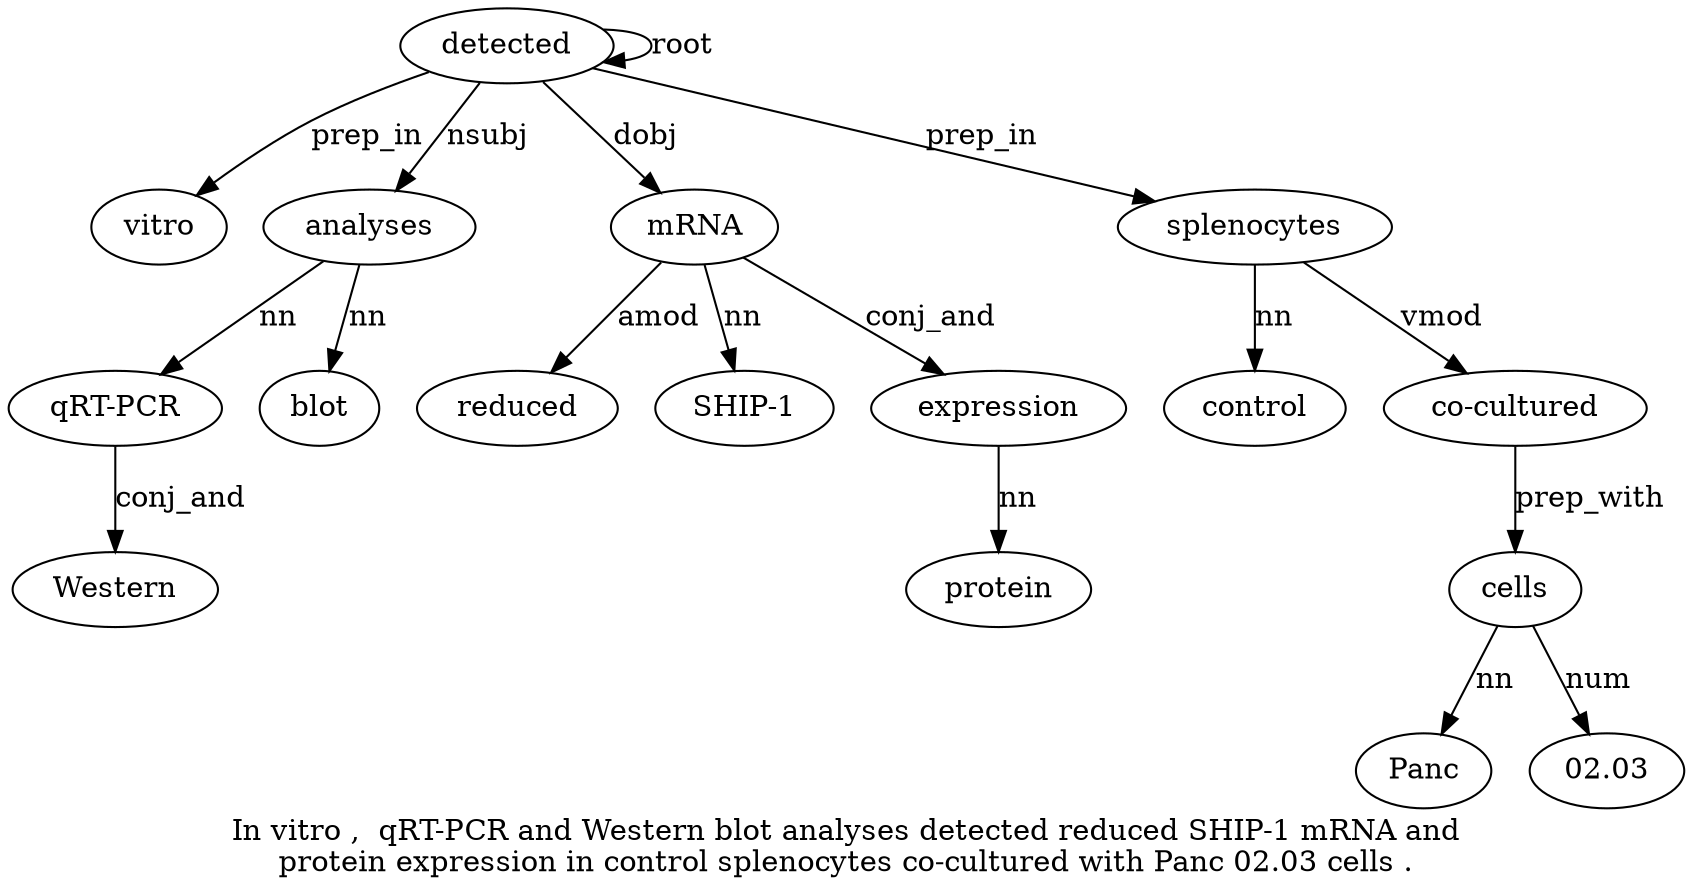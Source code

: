 digraph "In vitro ,  qRT-PCR and Western blot analyses detected reduced SHIP-1 mRNA and protein expression in control splenocytes co-cultured with Panc 02.03 cells ." {
label="In vitro ,  qRT-PCR and Western blot analyses detected reduced SHIP-1 mRNA and
protein expression in control splenocytes co-cultured with Panc 02.03 cells .";
detected9 [style=filled, fillcolor=white, label=detected];
vitro2 [style=filled, fillcolor=white, label=vitro];
detected9 -> vitro2  [label=prep_in];
analyses8 [style=filled, fillcolor=white, label=analyses];
"qRT-PCR4" [style=filled, fillcolor=white, label="qRT-PCR"];
analyses8 -> "qRT-PCR4"  [label=nn];
Western6 [style=filled, fillcolor=white, label=Western];
"qRT-PCR4" -> Western6  [label=conj_and];
blot7 [style=filled, fillcolor=white, label=blot];
analyses8 -> blot7  [label=nn];
detected9 -> analyses8  [label=nsubj];
detected9 -> detected9  [label=root];
mRNA12 [style=filled, fillcolor=white, label=mRNA];
reduced10 [style=filled, fillcolor=white, label=reduced];
mRNA12 -> reduced10  [label=amod];
"SHIP-1" [style=filled, fillcolor=white, label="SHIP-1"];
mRNA12 -> "SHIP-1"  [label=nn];
detected9 -> mRNA12  [label=dobj];
expression15 [style=filled, fillcolor=white, label=expression];
protein14 [style=filled, fillcolor=white, label=protein];
expression15 -> protein14  [label=nn];
mRNA12 -> expression15  [label=conj_and];
splenocytes18 [style=filled, fillcolor=white, label=splenocytes];
control17 [style=filled, fillcolor=white, label=control];
splenocytes18 -> control17  [label=nn];
detected9 -> splenocytes18  [label=prep_in];
"co-cultured19" [style=filled, fillcolor=white, label="co-cultured"];
splenocytes18 -> "co-cultured19"  [label=vmod];
cells23 [style=filled, fillcolor=white, label=cells];
Panc21 [style=filled, fillcolor=white, label=Panc];
cells23 -> Panc21  [label=nn];
"02.03" [style=filled, fillcolor=white, label="02.03"];
cells23 -> "02.03"  [label=num];
"co-cultured19" -> cells23  [label=prep_with];
}

